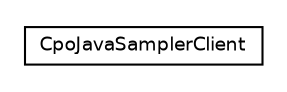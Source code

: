 #!/usr/local/bin/dot
#
# Class diagram 
# Generated by UmlGraph version 4.6 (http://www.spinellis.gr/sw/umlgraph)
#

digraph G {
	edge [fontname="Helvetica",fontsize=10,labelfontname="Helvetica",labelfontsize=10];
	node [fontname="Helvetica",fontsize=10,shape=plaintext];
	// org.synchronoss.cpo.jdbc.jmeter.CpoJavaSamplerClient
	c135 [label=<<table border="0" cellborder="1" cellspacing="0" cellpadding="2" port="p" href="./CpoJavaSamplerClient.html">
		<tr><td><table border="0" cellspacing="0" cellpadding="1">
			<tr><td> CpoJavaSamplerClient </td></tr>
		</table></td></tr>
		</table>>, fontname="Helvetica", fontcolor="black", fontsize=9.0];
}


